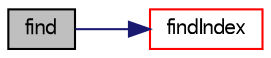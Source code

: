 digraph "find"
{
  bgcolor="transparent";
  edge [fontname="FreeSans",fontsize="10",labelfontname="FreeSans",labelfontsize="10"];
  node [fontname="FreeSans",fontsize="10",shape=record];
  rankdir="LR";
  Node250 [label="find",height=0.2,width=0.4,color="black", fillcolor="grey75", style="filled", fontcolor="black"];
  Node250 -> Node251 [color="midnightblue",fontsize="10",style="solid",fontname="FreeSans"];
  Node251 [label="findIndex",height=0.2,width=0.4,color="red",URL="$a25014.html#a325001a513b382437c8701a3a2e10bbb",tooltip="Find and return index for the first match, return -1 if not found. "];
}
